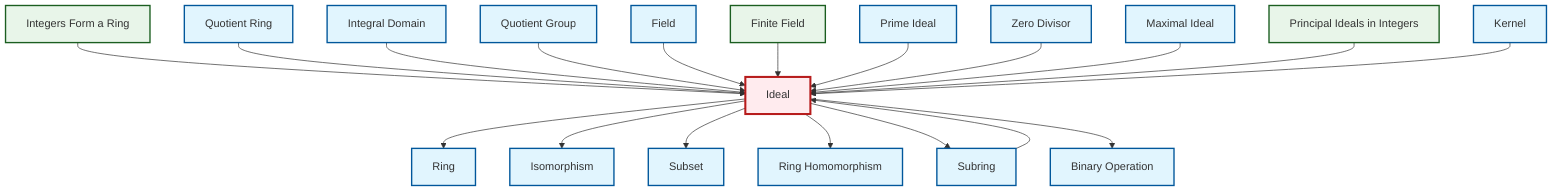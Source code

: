 graph TD
    classDef definition fill:#e1f5fe,stroke:#01579b,stroke-width:2px
    classDef theorem fill:#f3e5f5,stroke:#4a148c,stroke-width:2px
    classDef axiom fill:#fff3e0,stroke:#e65100,stroke-width:2px
    classDef example fill:#e8f5e9,stroke:#1b5e20,stroke-width:2px
    classDef current fill:#ffebee,stroke:#b71c1c,stroke-width:3px
    def-isomorphism["Isomorphism"]:::definition
    def-prime-ideal["Prime Ideal"]:::definition
    def-quotient-group["Quotient Group"]:::definition
    def-zero-divisor["Zero Divisor"]:::definition
    def-kernel["Kernel"]:::definition
    ex-principal-ideal["Principal Ideals in Integers"]:::example
    def-binary-operation["Binary Operation"]:::definition
    def-ideal["Ideal"]:::definition
    def-maximal-ideal["Maximal Ideal"]:::definition
    def-quotient-ring["Quotient Ring"]:::definition
    def-ring-homomorphism["Ring Homomorphism"]:::definition
    def-ring["Ring"]:::definition
    def-integral-domain["Integral Domain"]:::definition
    def-subring["Subring"]:::definition
    ex-finite-field["Finite Field"]:::example
    def-field["Field"]:::definition
    def-subset["Subset"]:::definition
    ex-integers-ring["Integers Form a Ring"]:::example
    ex-integers-ring --> def-ideal
    def-quotient-ring --> def-ideal
    def-integral-domain --> def-ideal
    def-quotient-group --> def-ideal
    def-ideal --> def-ring
    def-field --> def-ideal
    ex-finite-field --> def-ideal
    def-ideal --> def-isomorphism
    def-ideal --> def-subset
    def-subring --> def-ideal
    def-ideal --> def-ring-homomorphism
    def-prime-ideal --> def-ideal
    def-ideal --> def-subring
    def-zero-divisor --> def-ideal
    def-ideal --> def-binary-operation
    def-maximal-ideal --> def-ideal
    ex-principal-ideal --> def-ideal
    def-kernel --> def-ideal
    class def-ideal current